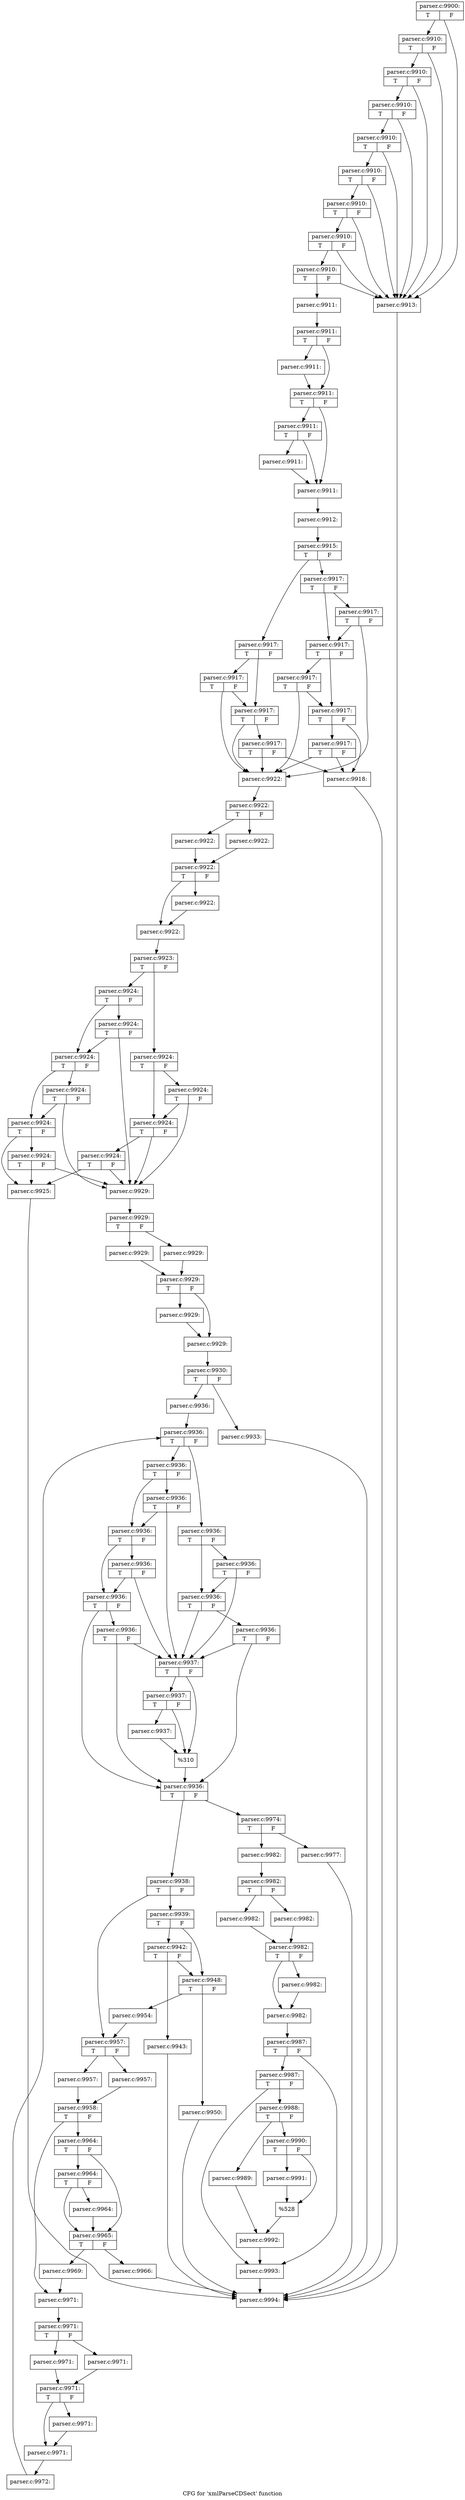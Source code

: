 digraph "CFG for 'xmlParseCDSect' function" {
	label="CFG for 'xmlParseCDSect' function";

	Node0x5c9b6b0 [shape=record,label="{parser.c:9900:|{<s0>T|<s1>F}}"];
	Node0x5c9b6b0 -> Node0x5ce3140;
	Node0x5c9b6b0 -> Node0x5ce2e90;
	Node0x5ce3140 [shape=record,label="{parser.c:9910:|{<s0>T|<s1>F}}"];
	Node0x5ce3140 -> Node0x5ce30f0;
	Node0x5ce3140 -> Node0x5ce2e90;
	Node0x5ce30f0 [shape=record,label="{parser.c:9910:|{<s0>T|<s1>F}}"];
	Node0x5ce30f0 -> Node0x5ce30a0;
	Node0x5ce30f0 -> Node0x5ce2e90;
	Node0x5ce30a0 [shape=record,label="{parser.c:9910:|{<s0>T|<s1>F}}"];
	Node0x5ce30a0 -> Node0x5ce3050;
	Node0x5ce30a0 -> Node0x5ce2e90;
	Node0x5ce3050 [shape=record,label="{parser.c:9910:|{<s0>T|<s1>F}}"];
	Node0x5ce3050 -> Node0x5ce3000;
	Node0x5ce3050 -> Node0x5ce2e90;
	Node0x5ce3000 [shape=record,label="{parser.c:9910:|{<s0>T|<s1>F}}"];
	Node0x5ce3000 -> Node0x5ce2fb0;
	Node0x5ce3000 -> Node0x5ce2e90;
	Node0x5ce2fb0 [shape=record,label="{parser.c:9910:|{<s0>T|<s1>F}}"];
	Node0x5ce2fb0 -> Node0x5ce2f60;
	Node0x5ce2fb0 -> Node0x5ce2e90;
	Node0x5ce2f60 [shape=record,label="{parser.c:9910:|{<s0>T|<s1>F}}"];
	Node0x5ce2f60 -> Node0x5ce2ee0;
	Node0x5ce2f60 -> Node0x5ce2e90;
	Node0x5ce2ee0 [shape=record,label="{parser.c:9910:|{<s0>T|<s1>F}}"];
	Node0x5ce2ee0 -> Node0x5ce2df0;
	Node0x5ce2ee0 -> Node0x5ce2e90;
	Node0x5ce2df0 [shape=record,label="{parser.c:9911:}"];
	Node0x5ce2df0 -> Node0x5ce6e10;
	Node0x5ce6e10 [shape=record,label="{parser.c:9911:|{<s0>T|<s1>F}}"];
	Node0x5ce6e10 -> Node0x5ce7880;
	Node0x5ce6e10 -> Node0x5ce78d0;
	Node0x5ce7880 [shape=record,label="{parser.c:9911:}"];
	Node0x5ce7880 -> Node0x5ce78d0;
	Node0x5ce78d0 [shape=record,label="{parser.c:9911:|{<s0>T|<s1>F}}"];
	Node0x5ce78d0 -> Node0x5ce7fb0;
	Node0x5ce78d0 -> Node0x5ce7f60;
	Node0x5ce7fb0 [shape=record,label="{parser.c:9911:|{<s0>T|<s1>F}}"];
	Node0x5ce7fb0 -> Node0x5ce7f10;
	Node0x5ce7fb0 -> Node0x5ce7f60;
	Node0x5ce7f10 [shape=record,label="{parser.c:9911:}"];
	Node0x5ce7f10 -> Node0x5ce7f60;
	Node0x5ce7f60 [shape=record,label="{parser.c:9911:}"];
	Node0x5ce7f60 -> Node0x5ce6d70;
	Node0x5ce6d70 [shape=record,label="{parser.c:9912:}"];
	Node0x5ce6d70 -> Node0x5ce2e40;
	Node0x5ce2e90 [shape=record,label="{parser.c:9913:}"];
	Node0x5ce2e90 -> Node0x5c9ba70;
	Node0x5ce2e40 [shape=record,label="{parser.c:9915:|{<s0>T|<s1>F}}"];
	Node0x5ce2e40 -> Node0x5ce8fb0;
	Node0x5ce2e40 -> Node0x5ce9000;
	Node0x5ce8fb0 [shape=record,label="{parser.c:9917:|{<s0>T|<s1>F}}"];
	Node0x5ce8fb0 -> Node0x5ce92f0;
	Node0x5ce8fb0 -> Node0x5ce92a0;
	Node0x5ce92f0 [shape=record,label="{parser.c:9917:|{<s0>T|<s1>F}}"];
	Node0x5ce92f0 -> Node0x5ce8f60;
	Node0x5ce92f0 -> Node0x5ce92a0;
	Node0x5ce92a0 [shape=record,label="{parser.c:9917:|{<s0>T|<s1>F}}"];
	Node0x5ce92a0 -> Node0x5ce8f60;
	Node0x5ce92a0 -> Node0x5ce9250;
	Node0x5ce9250 [shape=record,label="{parser.c:9917:|{<s0>T|<s1>F}}"];
	Node0x5ce9250 -> Node0x5ce8f60;
	Node0x5ce9250 -> Node0x5ce6dc0;
	Node0x5ce9000 [shape=record,label="{parser.c:9917:|{<s0>T|<s1>F}}"];
	Node0x5ce9000 -> Node0x5ce99a0;
	Node0x5ce9000 -> Node0x5ce9950;
	Node0x5ce99a0 [shape=record,label="{parser.c:9917:|{<s0>T|<s1>F}}"];
	Node0x5ce99a0 -> Node0x5ce8f60;
	Node0x5ce99a0 -> Node0x5ce9950;
	Node0x5ce9950 [shape=record,label="{parser.c:9917:|{<s0>T|<s1>F}}"];
	Node0x5ce9950 -> Node0x5ce9cd0;
	Node0x5ce9950 -> Node0x5ce9900;
	Node0x5ce9cd0 [shape=record,label="{parser.c:9917:|{<s0>T|<s1>F}}"];
	Node0x5ce9cd0 -> Node0x5ce8f60;
	Node0x5ce9cd0 -> Node0x5ce9900;
	Node0x5ce9900 [shape=record,label="{parser.c:9917:|{<s0>T|<s1>F}}"];
	Node0x5ce9900 -> Node0x5cea000;
	Node0x5ce9900 -> Node0x5ce6dc0;
	Node0x5cea000 [shape=record,label="{parser.c:9917:|{<s0>T|<s1>F}}"];
	Node0x5cea000 -> Node0x5ce8f60;
	Node0x5cea000 -> Node0x5ce6dc0;
	Node0x5ce6dc0 [shape=record,label="{parser.c:9918:}"];
	Node0x5ce6dc0 -> Node0x5c9ba70;
	Node0x5ce8f60 [shape=record,label="{parser.c:9922:}"];
	Node0x5ce8f60 -> Node0x5cea950;
	Node0x5cea950 [shape=record,label="{parser.c:9922:|{<s0>T|<s1>F}}"];
	Node0x5cea950 -> Node0x5ceabf0;
	Node0x5cea950 -> Node0x5ceac90;
	Node0x5ceabf0 [shape=record,label="{parser.c:9922:}"];
	Node0x5ceabf0 -> Node0x5ceac40;
	Node0x5ceac90 [shape=record,label="{parser.c:9922:}"];
	Node0x5ceac90 -> Node0x5ceac40;
	Node0x5ceac40 [shape=record,label="{parser.c:9922:|{<s0>T|<s1>F}}"];
	Node0x5ceac40 -> Node0x5cebf20;
	Node0x5ceac40 -> Node0x5cebf70;
	Node0x5cebf20 [shape=record,label="{parser.c:9922:}"];
	Node0x5cebf20 -> Node0x5cebf70;
	Node0x5cebf70 [shape=record,label="{parser.c:9922:}"];
	Node0x5cebf70 -> Node0x5cea8b0;
	Node0x5cea8b0 [shape=record,label="{parser.c:9923:|{<s0>T|<s1>F}}"];
	Node0x5cea8b0 -> Node0x5cec8d0;
	Node0x5cea8b0 -> Node0x5cec920;
	Node0x5cec8d0 [shape=record,label="{parser.c:9924:|{<s0>T|<s1>F}}"];
	Node0x5cec8d0 -> Node0x5cecc10;
	Node0x5cec8d0 -> Node0x5cecbc0;
	Node0x5cecc10 [shape=record,label="{parser.c:9924:|{<s0>T|<s1>F}}"];
	Node0x5cecc10 -> Node0x5cec880;
	Node0x5cecc10 -> Node0x5cecbc0;
	Node0x5cecbc0 [shape=record,label="{parser.c:9924:|{<s0>T|<s1>F}}"];
	Node0x5cecbc0 -> Node0x5cec880;
	Node0x5cecbc0 -> Node0x5cecb70;
	Node0x5cecb70 [shape=record,label="{parser.c:9924:|{<s0>T|<s1>F}}"];
	Node0x5cecb70 -> Node0x5cec880;
	Node0x5cecb70 -> Node0x5cea900;
	Node0x5cec920 [shape=record,label="{parser.c:9924:|{<s0>T|<s1>F}}"];
	Node0x5cec920 -> Node0x5ced2c0;
	Node0x5cec920 -> Node0x5ced270;
	Node0x5ced2c0 [shape=record,label="{parser.c:9924:|{<s0>T|<s1>F}}"];
	Node0x5ced2c0 -> Node0x5cec880;
	Node0x5ced2c0 -> Node0x5ced270;
	Node0x5ced270 [shape=record,label="{parser.c:9924:|{<s0>T|<s1>F}}"];
	Node0x5ced270 -> Node0x5ced5f0;
	Node0x5ced270 -> Node0x5ced220;
	Node0x5ced5f0 [shape=record,label="{parser.c:9924:|{<s0>T|<s1>F}}"];
	Node0x5ced5f0 -> Node0x5cec880;
	Node0x5ced5f0 -> Node0x5ced220;
	Node0x5ced220 [shape=record,label="{parser.c:9924:|{<s0>T|<s1>F}}"];
	Node0x5ced220 -> Node0x5ced920;
	Node0x5ced220 -> Node0x5cea900;
	Node0x5ced920 [shape=record,label="{parser.c:9924:|{<s0>T|<s1>F}}"];
	Node0x5ced920 -> Node0x5cec880;
	Node0x5ced920 -> Node0x5cea900;
	Node0x5cea900 [shape=record,label="{parser.c:9925:}"];
	Node0x5cea900 -> Node0x5c9ba70;
	Node0x5cec880 [shape=record,label="{parser.c:9929:}"];
	Node0x5cec880 -> Node0x5cee270;
	Node0x5cee270 [shape=record,label="{parser.c:9929:|{<s0>T|<s1>F}}"];
	Node0x5cee270 -> Node0x5cee510;
	Node0x5cee270 -> Node0x5cee5b0;
	Node0x5cee510 [shape=record,label="{parser.c:9929:}"];
	Node0x5cee510 -> Node0x5cee560;
	Node0x5cee5b0 [shape=record,label="{parser.c:9929:}"];
	Node0x5cee5b0 -> Node0x5cee560;
	Node0x5cee560 [shape=record,label="{parser.c:9929:|{<s0>T|<s1>F}}"];
	Node0x5cee560 -> Node0x5cef840;
	Node0x5cee560 -> Node0x5cef890;
	Node0x5cef840 [shape=record,label="{parser.c:9929:}"];
	Node0x5cef840 -> Node0x5cef890;
	Node0x5cef890 [shape=record,label="{parser.c:9929:}"];
	Node0x5cef890 -> Node0x5cee1d0;
	Node0x5cee1d0 [shape=record,label="{parser.c:9930:|{<s0>T|<s1>F}}"];
	Node0x5cee1d0 -> Node0x5cee220;
	Node0x5cee1d0 -> Node0x5cf05a0;
	Node0x5cee220 [shape=record,label="{parser.c:9933:}"];
	Node0x5cee220 -> Node0x5c9ba70;
	Node0x5cf05a0 [shape=record,label="{parser.c:9936:}"];
	Node0x5cf05a0 -> Node0x5cf0b40;
	Node0x5cf0b40 [shape=record,label="{parser.c:9936:|{<s0>T|<s1>F}}"];
	Node0x5cf0b40 -> Node0x5cf0e80;
	Node0x5cf0b40 -> Node0x5cf0ed0;
	Node0x5cf0e80 [shape=record,label="{parser.c:9936:|{<s0>T|<s1>F}}"];
	Node0x5cf0e80 -> Node0x5cf1140;
	Node0x5cf0e80 -> Node0x5cf10f0;
	Node0x5cf1140 [shape=record,label="{parser.c:9936:|{<s0>T|<s1>F}}"];
	Node0x5cf1140 -> Node0x5cf0e30;
	Node0x5cf1140 -> Node0x5cf10f0;
	Node0x5cf10f0 [shape=record,label="{parser.c:9936:|{<s0>T|<s1>F}}"];
	Node0x5cf10f0 -> Node0x5cf0e30;
	Node0x5cf10f0 -> Node0x5cf10a0;
	Node0x5cf10a0 [shape=record,label="{parser.c:9936:|{<s0>T|<s1>F}}"];
	Node0x5cf10a0 -> Node0x5cf0e30;
	Node0x5cf10a0 -> Node0x5cf0de0;
	Node0x5cf0ed0 [shape=record,label="{parser.c:9936:|{<s0>T|<s1>F}}"];
	Node0x5cf0ed0 -> Node0x5cf1770;
	Node0x5cf0ed0 -> Node0x5cf1720;
	Node0x5cf1770 [shape=record,label="{parser.c:9936:|{<s0>T|<s1>F}}"];
	Node0x5cf1770 -> Node0x5cf0e30;
	Node0x5cf1770 -> Node0x5cf1720;
	Node0x5cf1720 [shape=record,label="{parser.c:9936:|{<s0>T|<s1>F}}"];
	Node0x5cf1720 -> Node0x5cf1aa0;
	Node0x5cf1720 -> Node0x5cf16d0;
	Node0x5cf1aa0 [shape=record,label="{parser.c:9936:|{<s0>T|<s1>F}}"];
	Node0x5cf1aa0 -> Node0x5cf0e30;
	Node0x5cf1aa0 -> Node0x5cf16d0;
	Node0x5cf16d0 [shape=record,label="{parser.c:9936:|{<s0>T|<s1>F}}"];
	Node0x5cf16d0 -> Node0x5cf1dd0;
	Node0x5cf16d0 -> Node0x5cf0de0;
	Node0x5cf1dd0 [shape=record,label="{parser.c:9936:|{<s0>T|<s1>F}}"];
	Node0x5cf1dd0 -> Node0x5cf0e30;
	Node0x5cf1dd0 -> Node0x5cf0de0;
	Node0x5cf0e30 [shape=record,label="{parser.c:9937:|{<s0>T|<s1>F}}"];
	Node0x5cf0e30 -> Node0x5cf2100;
	Node0x5cf0e30 -> Node0x5cf2270;
	Node0x5cf2270 [shape=record,label="{parser.c:9937:|{<s0>T|<s1>F}}"];
	Node0x5cf2270 -> Node0x5cf2100;
	Node0x5cf2270 -> Node0x5cf2220;
	Node0x5cf2220 [shape=record,label="{parser.c:9937:}"];
	Node0x5cf2220 -> Node0x5cf2100;
	Node0x5cf2100 [shape=record,label="{%310}"];
	Node0x5cf2100 -> Node0x5cf0de0;
	Node0x5cf0de0 [shape=record,label="{parser.c:9936:|{<s0>T|<s1>F}}"];
	Node0x5cf0de0 -> Node0x5cf2750;
	Node0x5cf0de0 -> Node0x5cf0d60;
	Node0x5cf2750 [shape=record,label="{parser.c:9938:|{<s0>T|<s1>F}}"];
	Node0x5cf2750 -> Node0x5cf2d00;
	Node0x5cf2750 -> Node0x5cf2d50;
	Node0x5cf2d00 [shape=record,label="{parser.c:9939:|{<s0>T|<s1>F}}"];
	Node0x5cf2d00 -> Node0x5cf34f0;
	Node0x5cf2d00 -> Node0x5cf34a0;
	Node0x5cf34f0 [shape=record,label="{parser.c:9942:|{<s0>T|<s1>F}}"];
	Node0x5cf34f0 -> Node0x5cf3450;
	Node0x5cf34f0 -> Node0x5cf34a0;
	Node0x5cf3450 [shape=record,label="{parser.c:9943:}"];
	Node0x5cf3450 -> Node0x5c9ba70;
	Node0x5cf34a0 [shape=record,label="{parser.c:9948:|{<s0>T|<s1>F}}"];
	Node0x5cf34a0 -> Node0x5cf48b0;
	Node0x5cf34a0 -> Node0x5cf4900;
	Node0x5cf48b0 [shape=record,label="{parser.c:9950:}"];
	Node0x5cf48b0 -> Node0x5c9ba70;
	Node0x5cf4900 [shape=record,label="{parser.c:9954:}"];
	Node0x5cf4900 -> Node0x5cf2d50;
	Node0x5cf2d50 [shape=record,label="{parser.c:9957:|{<s0>T|<s1>F}}"];
	Node0x5cf2d50 -> Node0x5cf54e0;
	Node0x5cf2d50 -> Node0x5cf5580;
	Node0x5cf54e0 [shape=record,label="{parser.c:9957:}"];
	Node0x5cf54e0 -> Node0x5cf5530;
	Node0x5cf5580 [shape=record,label="{parser.c:9957:}"];
	Node0x5cf5580 -> Node0x5cf5530;
	Node0x5cf5530 [shape=record,label="{parser.c:9958:|{<s0>T|<s1>F}}"];
	Node0x5cf5530 -> Node0x5cf6850;
	Node0x5cf5530 -> Node0x5cf68a0;
	Node0x5cf6850 [shape=record,label="{parser.c:9964:|{<s0>T|<s1>F}}"];
	Node0x5cf6850 -> Node0x5cf6cd0;
	Node0x5cf6850 -> Node0x5cf6c80;
	Node0x5cf6cd0 [shape=record,label="{parser.c:9964:|{<s0>T|<s1>F}}"];
	Node0x5cf6cd0 -> Node0x5cf6c30;
	Node0x5cf6cd0 -> Node0x5cf6c80;
	Node0x5cf6c30 [shape=record,label="{parser.c:9964:}"];
	Node0x5cf6c30 -> Node0x5cf6c80;
	Node0x5cf6c80 [shape=record,label="{parser.c:9965:|{<s0>T|<s1>F}}"];
	Node0x5cf6c80 -> Node0x5cf7860;
	Node0x5cf6c80 -> Node0x5cf78b0;
	Node0x5cf7860 [shape=record,label="{parser.c:9966:}"];
	Node0x5cf7860 -> Node0x5c9ba70;
	Node0x5cf78b0 [shape=record,label="{parser.c:9969:}"];
	Node0x5cf78b0 -> Node0x5cf68a0;
	Node0x5cf68a0 [shape=record,label="{parser.c:9971:}"];
	Node0x5cf68a0 -> Node0x5cf8240;
	Node0x5cf8240 [shape=record,label="{parser.c:9971:|{<s0>T|<s1>F}}"];
	Node0x5cf8240 -> Node0x5cf84e0;
	Node0x5cf8240 -> Node0x5cf8580;
	Node0x5cf84e0 [shape=record,label="{parser.c:9971:}"];
	Node0x5cf84e0 -> Node0x5cf8530;
	Node0x5cf8580 [shape=record,label="{parser.c:9971:}"];
	Node0x5cf8580 -> Node0x5cf8530;
	Node0x5cf8530 [shape=record,label="{parser.c:9971:|{<s0>T|<s1>F}}"];
	Node0x5cf8530 -> Node0x5cf9810;
	Node0x5cf8530 -> Node0x5cf9860;
	Node0x5cf9810 [shape=record,label="{parser.c:9971:}"];
	Node0x5cf9810 -> Node0x5cf9860;
	Node0x5cf9860 [shape=record,label="{parser.c:9971:}"];
	Node0x5cf9860 -> Node0x5cf81a0;
	Node0x5cf81a0 [shape=record,label="{parser.c:9972:}"];
	Node0x5cf81a0 -> Node0x5cf0b40;
	Node0x5cf0d60 [shape=record,label="{parser.c:9974:|{<s0>T|<s1>F}}"];
	Node0x5cf0d60 -> Node0x5cf81f0;
	Node0x5cf0d60 -> Node0x5cfa730;
	Node0x5cf81f0 [shape=record,label="{parser.c:9977:}"];
	Node0x5cf81f0 -> Node0x5c9ba70;
	Node0x5cfa730 [shape=record,label="{parser.c:9982:}"];
	Node0x5cfa730 -> Node0x5cfb1c0;
	Node0x5cfb1c0 [shape=record,label="{parser.c:9982:|{<s0>T|<s1>F}}"];
	Node0x5cfb1c0 -> Node0x5cfb460;
	Node0x5cfb1c0 -> Node0x5cfb500;
	Node0x5cfb460 [shape=record,label="{parser.c:9982:}"];
	Node0x5cfb460 -> Node0x5cfb4b0;
	Node0x5cfb500 [shape=record,label="{parser.c:9982:}"];
	Node0x5cfb500 -> Node0x5cfb4b0;
	Node0x5cfb4b0 [shape=record,label="{parser.c:9982:|{<s0>T|<s1>F}}"];
	Node0x5cfb4b0 -> Node0x5cfc790;
	Node0x5cfb4b0 -> Node0x5cfc7e0;
	Node0x5cfc790 [shape=record,label="{parser.c:9982:}"];
	Node0x5cfc790 -> Node0x5cfc7e0;
	Node0x5cfc7e0 [shape=record,label="{parser.c:9982:}"];
	Node0x5cfc7e0 -> Node0x5cfb120;
	Node0x5cfb120 [shape=record,label="{parser.c:9987:|{<s0>T|<s1>F}}"];
	Node0x5cfb120 -> Node0x5cfcf90;
	Node0x5cfb120 -> Node0x5cfcf40;
	Node0x5cfcf90 [shape=record,label="{parser.c:9987:|{<s0>T|<s1>F}}"];
	Node0x5cfcf90 -> Node0x5cfcf40;
	Node0x5cfcf90 -> Node0x5cfb170;
	Node0x5cfb170 [shape=record,label="{parser.c:9988:|{<s0>T|<s1>F}}"];
	Node0x5cfb170 -> Node0x5cfd6c0;
	Node0x5cfb170 -> Node0x5cfd760;
	Node0x5cfd6c0 [shape=record,label="{parser.c:9989:}"];
	Node0x5cfd6c0 -> Node0x5cfd710;
	Node0x5cfd760 [shape=record,label="{parser.c:9990:|{<s0>T|<s1>F}}"];
	Node0x5cfd760 -> Node0x5cfe3a0;
	Node0x5cfd760 -> Node0x5cfe3f0;
	Node0x5cfe3a0 [shape=record,label="{parser.c:9991:}"];
	Node0x5cfe3a0 -> Node0x5cfe3f0;
	Node0x5cfe3f0 [shape=record,label="{%528}"];
	Node0x5cfe3f0 -> Node0x5cfd710;
	Node0x5cfd710 [shape=record,label="{parser.c:9992:}"];
	Node0x5cfd710 -> Node0x5cfcf40;
	Node0x5cfcf40 [shape=record,label="{parser.c:9993:}"];
	Node0x5cfcf40 -> Node0x5c9ba70;
	Node0x5c9ba70 [shape=record,label="{parser.c:9994:}"];
}
